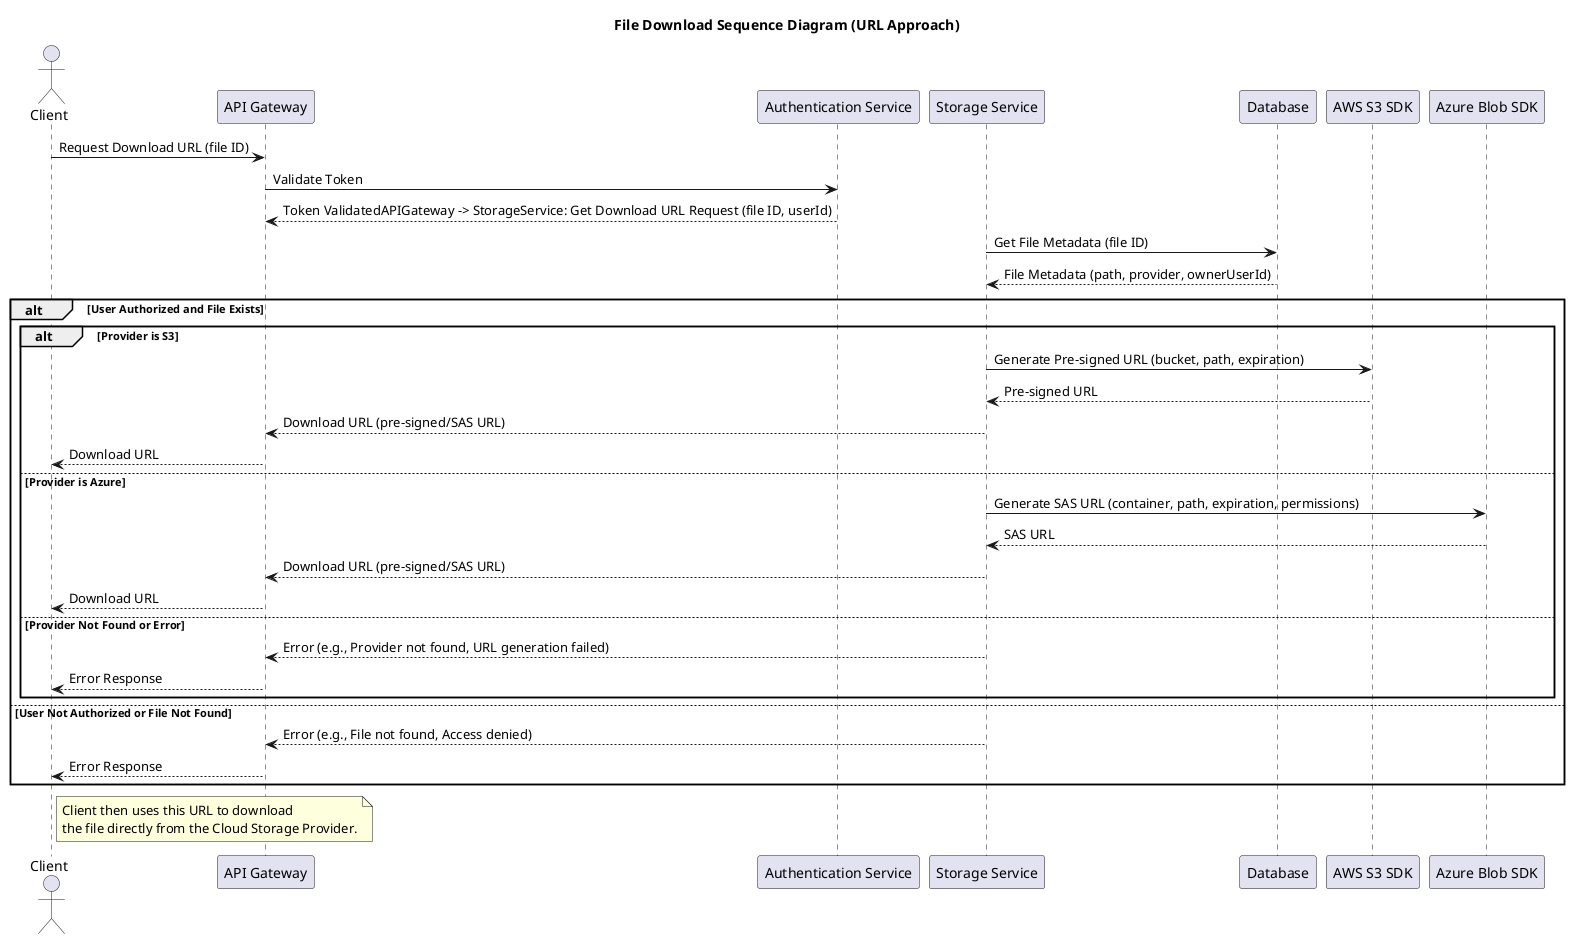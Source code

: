 @startuml
title File Download Sequence Diagram (URL Approach)

actor Client
participant "API Gateway" as APIGateway
participant "Authentication Service" as AuthService
participant "Storage Service" as StorageService
participant "Database" as DB
participant "AWS S3 SDK" as S3SDK
participant "Azure Blob SDK" as AzureSDK

Client -> APIGateway: Request Download URL (file ID)
APIGateway -> AuthService: Validate Token
AuthService --> APIGateway: Token ValidatedAPIGateway -> StorageService: Get Download URL Request (file ID, userId)

StorageService -> DB: Get File Metadata (file ID)
DB --> StorageService: File Metadata (path, provider, ownerUserId)

alt User Authorized and File Exists
    alt Provider is S3
        StorageService -> S3SDK: Generate Pre-signed URL (bucket, path, expiration)
        S3SDK --> StorageService: Pre-signed URL
        StorageService --> APIGateway: Download URL (pre-signed/SAS URL)
        APIGateway --> Client: Download URL
    else Provider is Azure
        StorageService -> AzureSDK: Generate SAS URL (container, path, expiration, permissions)
        AzureSDK --> StorageService: SAS URL
        StorageService --> APIGateway: Download URL (pre-signed/SAS URL)
        APIGateway --> Client: Download URL
    else Provider Not Found or Error
        StorageService --> APIGateway: Error (e.g., Provider not found, URL generation failed)
        APIGateway --> Client: Error Response
    end
else User Not Authorized or File Not Found
    StorageService --> APIGateway: Error (e.g., File not found, Access denied)
    APIGateway --> Client: Error Response
end


note right of Client
  Client then uses this URL to download
  the file directly from the Cloud Storage Provider.
end note

@enduml 